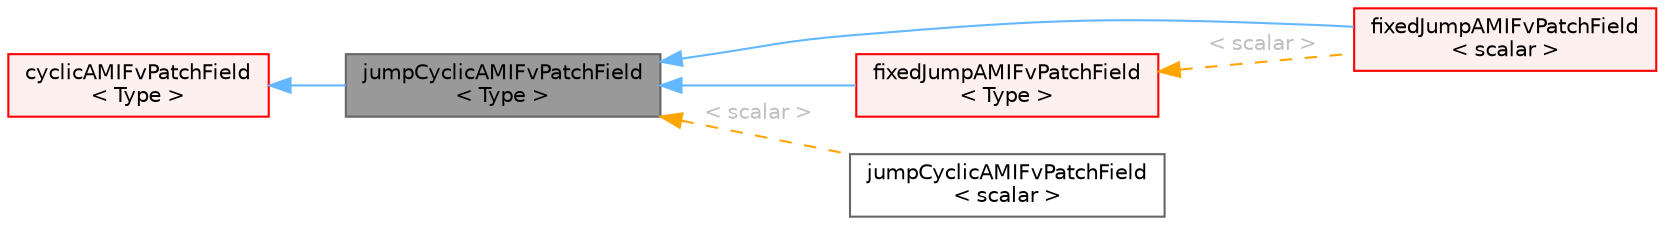 digraph "jumpCyclicAMIFvPatchField&lt; Type &gt;"
{
 // LATEX_PDF_SIZE
  bgcolor="transparent";
  edge [fontname=Helvetica,fontsize=10,labelfontname=Helvetica,labelfontsize=10];
  node [fontname=Helvetica,fontsize=10,shape=box,height=0.2,width=0.4];
  rankdir="LR";
  Node1 [id="Node000001",label="jumpCyclicAMIFvPatchField\l\< Type \>",height=0.2,width=0.4,color="gray40", fillcolor="grey60", style="filled", fontcolor="black",tooltip="This boundary condition provides a base class that enforces a cyclic condition with a specified 'jump..."];
  Node2 -> Node1 [id="edge1_Node000001_Node000002",dir="back",color="steelblue1",style="solid",tooltip=" "];
  Node2 [id="Node000002",label="cyclicAMIFvPatchField\l\< Type \>",height=0.2,width=0.4,color="red", fillcolor="#FFF0F0", style="filled",URL="$classFoam_1_1cyclicAMIFvPatchField.html",tooltip="This boundary condition enforces a cyclic condition between a pair of boundaries, whereby communicati..."];
  Node1 -> Node16 [id="edge2_Node000001_Node000016",dir="back",color="steelblue1",style="solid",tooltip=" "];
  Node16 [id="Node000016",label="fixedJumpAMIFvPatchField\l\< scalar \>",height=0.2,width=0.4,color="red", fillcolor="#FFF0F0", style="filled",URL="$classFoam_1_1fixedJumpAMIFvPatchField.html",tooltip=" "];
  Node1 -> Node18 [id="edge3_Node000001_Node000018",dir="back",color="steelblue1",style="solid",tooltip=" "];
  Node18 [id="Node000018",label="fixedJumpAMIFvPatchField\l\< Type \>",height=0.2,width=0.4,color="red", fillcolor="#FFF0F0", style="filled",URL="$classFoam_1_1fixedJumpAMIFvPatchField.html",tooltip="This boundary condition provides a jump condition, across non-conformal cyclic path-pairs,..."];
  Node18 -> Node16 [id="edge4_Node000018_Node000016",dir="back",color="orange",style="dashed",tooltip=" ",label=" \< scalar \>",fontcolor="grey" ];
  Node1 -> Node20 [id="edge5_Node000001_Node000020",dir="back",color="orange",style="dashed",tooltip=" ",label=" \< scalar \>",fontcolor="grey" ];
  Node20 [id="Node000020",label="jumpCyclicAMIFvPatchField\l\< scalar \>",height=0.2,width=0.4,color="gray40", fillcolor="white", style="filled",URL="$classFoam_1_1jumpCyclicAMIFvPatchField.html",tooltip=" "];
}
